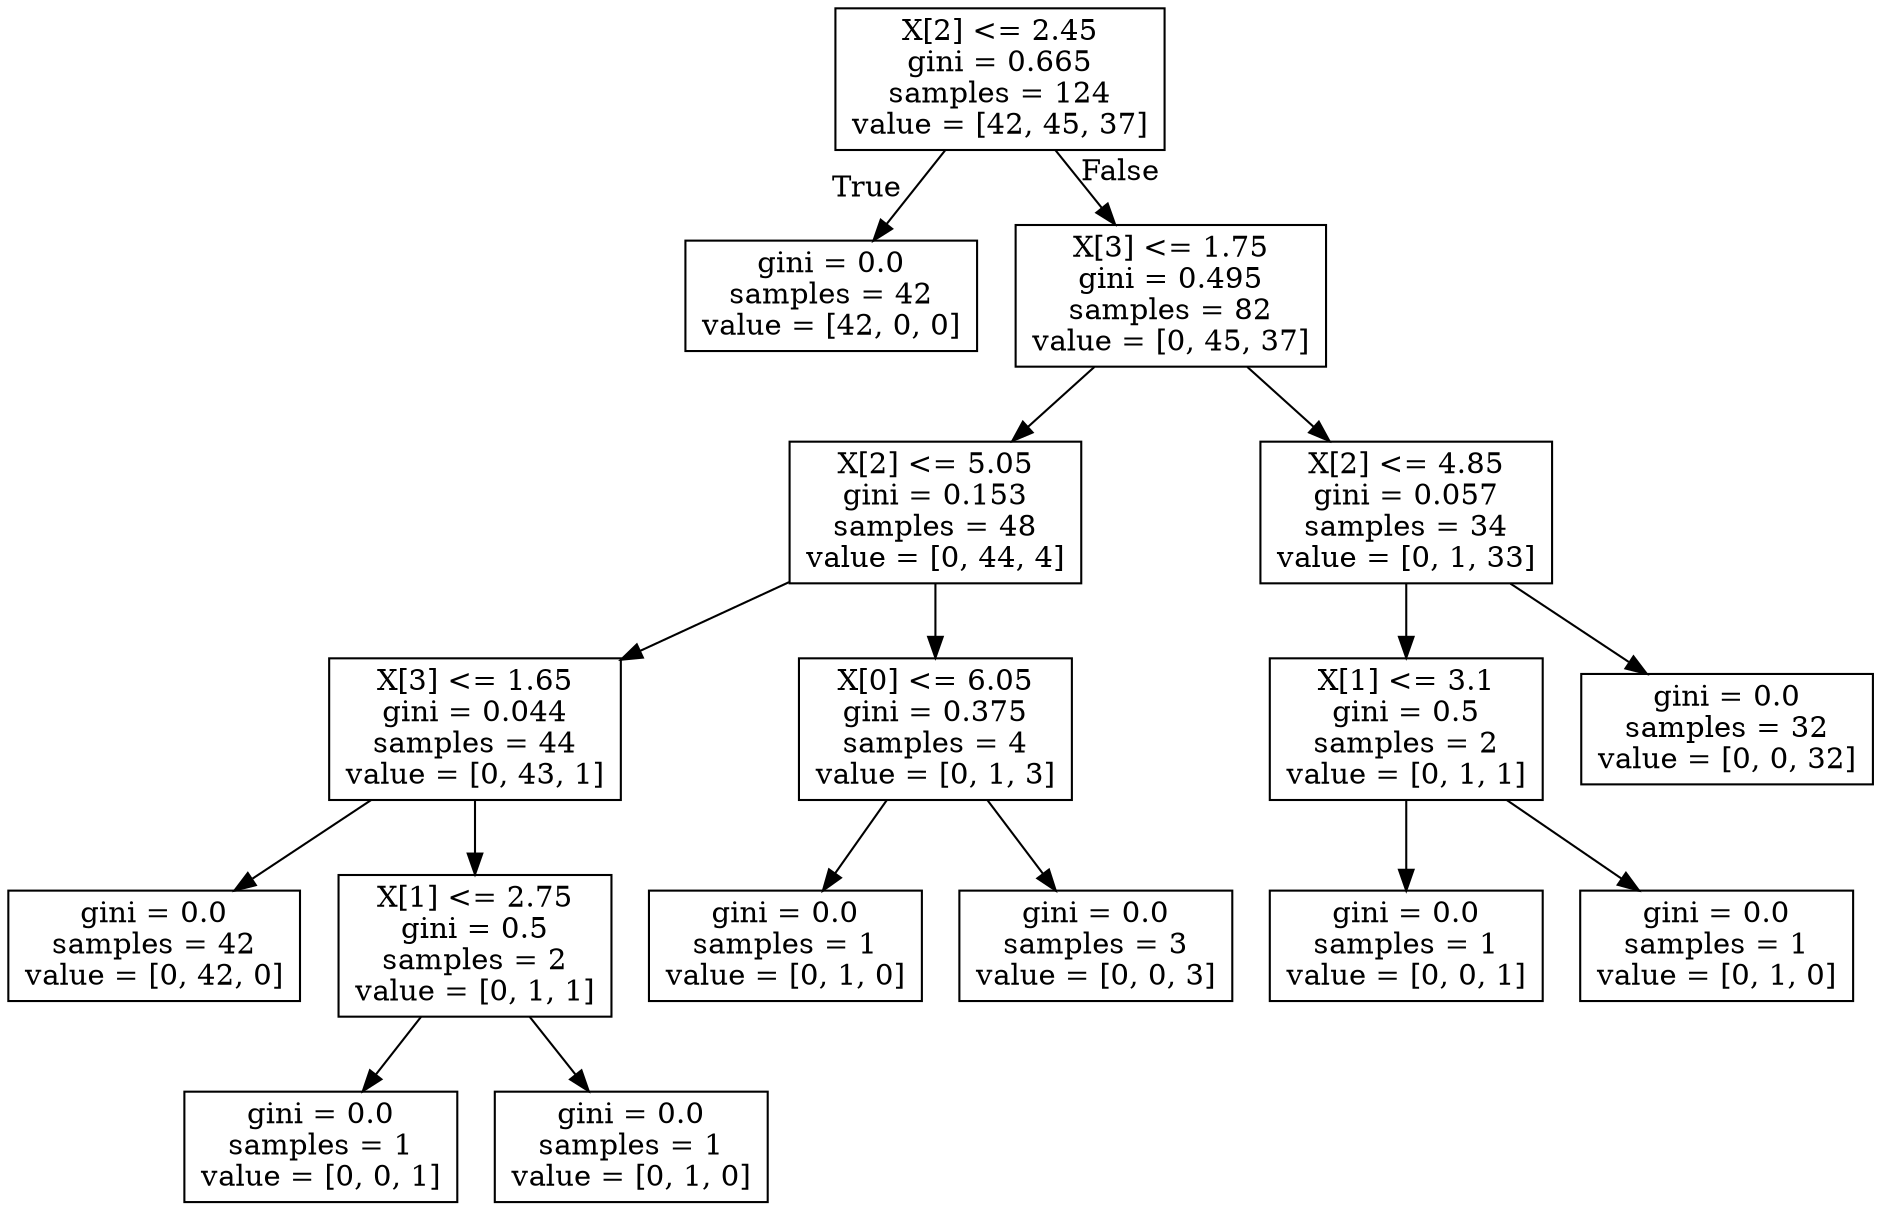 digraph Tree {
node [shape=box] ;
0 [label="X[2] <= 2.45\ngini = 0.665\nsamples = 124\nvalue = [42, 45, 37]"] ;
1 [label="gini = 0.0\nsamples = 42\nvalue = [42, 0, 0]"] ;
0 -> 1 [labeldistance=2.5, labelangle=45, headlabel="True"] ;
2 [label="X[3] <= 1.75\ngini = 0.495\nsamples = 82\nvalue = [0, 45, 37]"] ;
0 -> 2 [labeldistance=2.5, labelangle=-45, headlabel="False"] ;
3 [label="X[2] <= 5.05\ngini = 0.153\nsamples = 48\nvalue = [0, 44, 4]"] ;
2 -> 3 ;
4 [label="X[3] <= 1.65\ngini = 0.044\nsamples = 44\nvalue = [0, 43, 1]"] ;
3 -> 4 ;
5 [label="gini = 0.0\nsamples = 42\nvalue = [0, 42, 0]"] ;
4 -> 5 ;
6 [label="X[1] <= 2.75\ngini = 0.5\nsamples = 2\nvalue = [0, 1, 1]"] ;
4 -> 6 ;
7 [label="gini = 0.0\nsamples = 1\nvalue = [0, 0, 1]"] ;
6 -> 7 ;
8 [label="gini = 0.0\nsamples = 1\nvalue = [0, 1, 0]"] ;
6 -> 8 ;
9 [label="X[0] <= 6.05\ngini = 0.375\nsamples = 4\nvalue = [0, 1, 3]"] ;
3 -> 9 ;
10 [label="gini = 0.0\nsamples = 1\nvalue = [0, 1, 0]"] ;
9 -> 10 ;
11 [label="gini = 0.0\nsamples = 3\nvalue = [0, 0, 3]"] ;
9 -> 11 ;
12 [label="X[2] <= 4.85\ngini = 0.057\nsamples = 34\nvalue = [0, 1, 33]"] ;
2 -> 12 ;
13 [label="X[1] <= 3.1\ngini = 0.5\nsamples = 2\nvalue = [0, 1, 1]"] ;
12 -> 13 ;
14 [label="gini = 0.0\nsamples = 1\nvalue = [0, 0, 1]"] ;
13 -> 14 ;
15 [label="gini = 0.0\nsamples = 1\nvalue = [0, 1, 0]"] ;
13 -> 15 ;
16 [label="gini = 0.0\nsamples = 32\nvalue = [0, 0, 32]"] ;
12 -> 16 ;
}